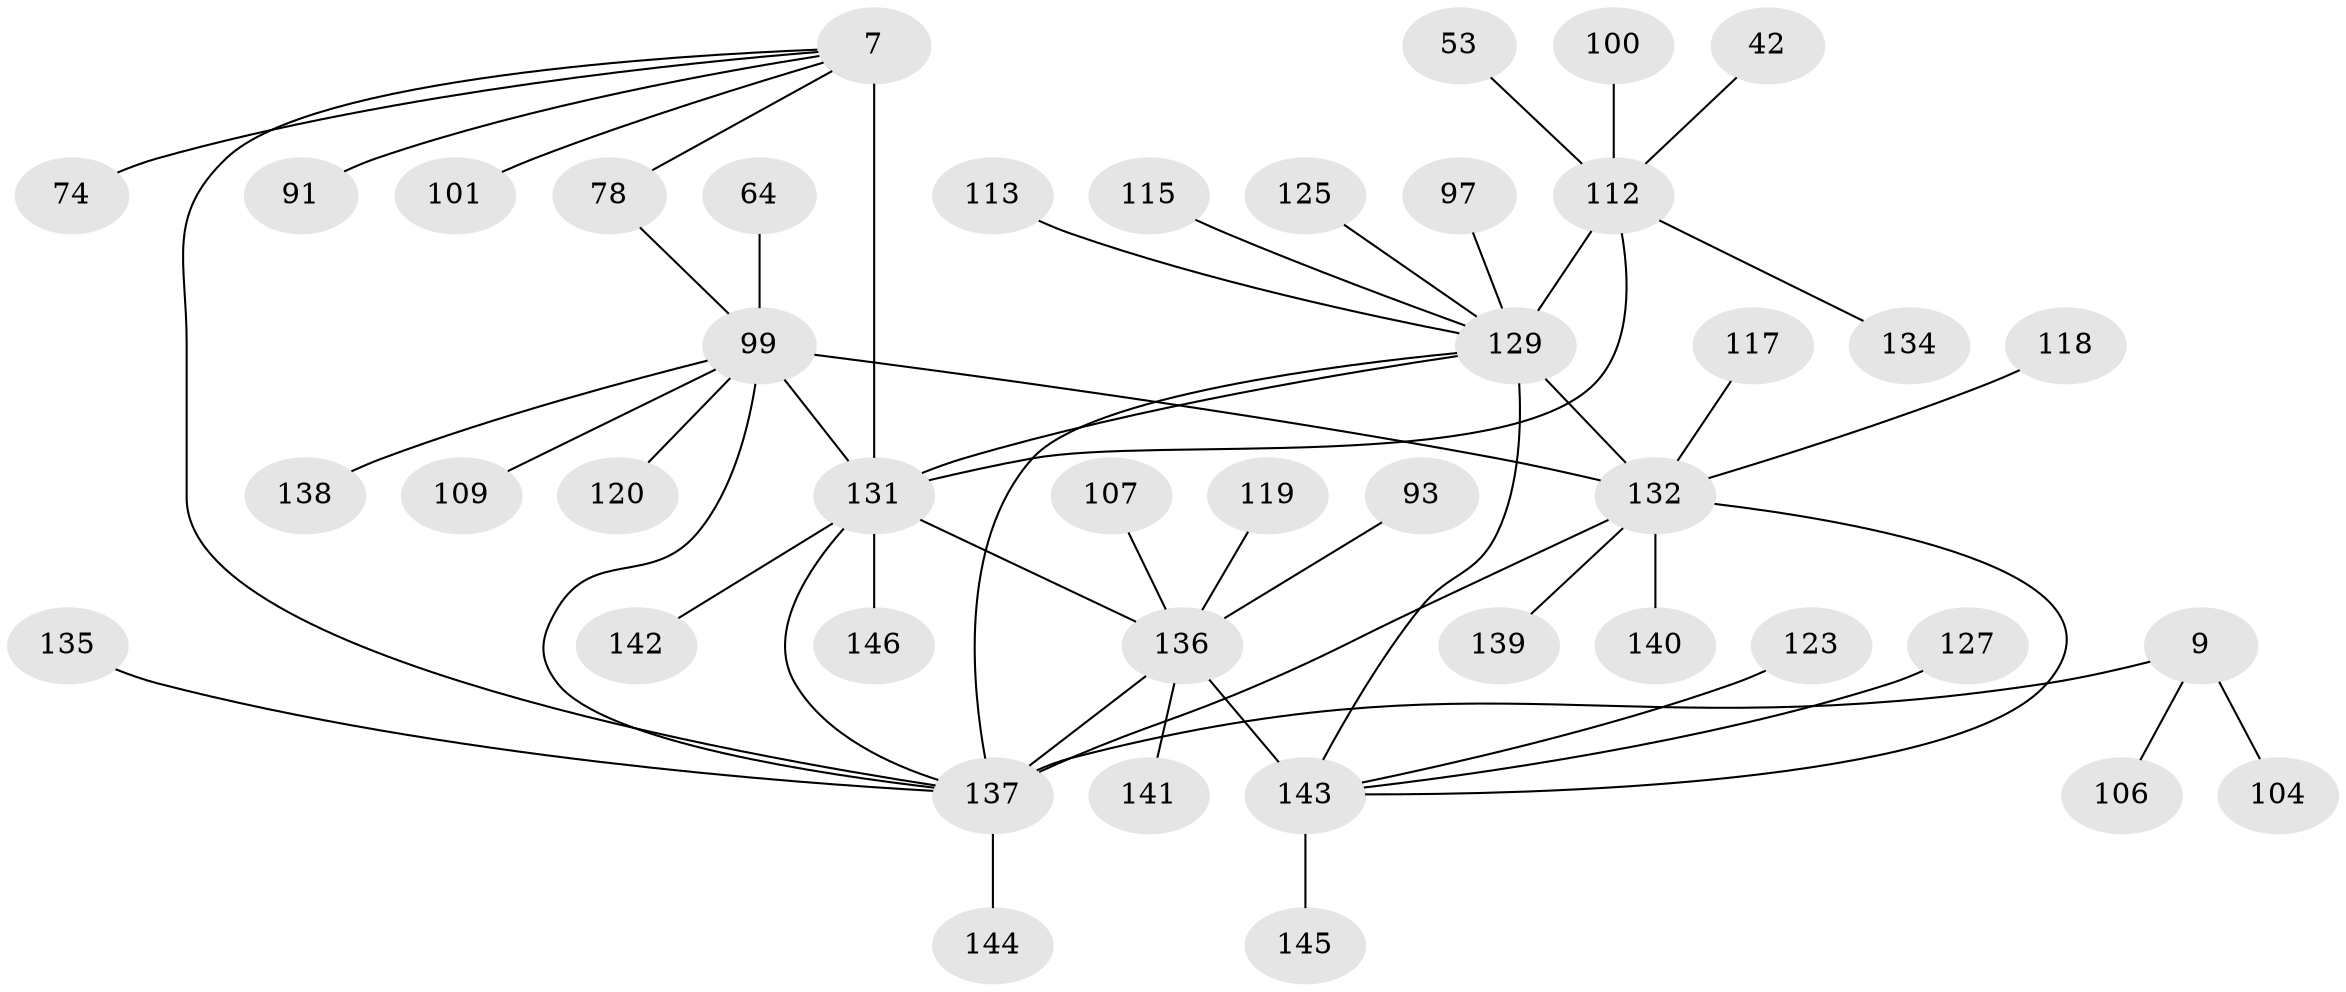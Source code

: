 // original degree distribution, {14: 0.0136986301369863, 7: 0.0547945205479452, 8: 0.0547945205479452, 13: 0.0136986301369863, 12: 0.00684931506849315, 11: 0.0410958904109589, 10: 0.0273972602739726, 16: 0.00684931506849315, 9: 0.02054794520547945, 2: 0.1643835616438356, 1: 0.5684931506849316, 3: 0.0136986301369863, 4: 0.0136986301369863}
// Generated by graph-tools (version 1.1) at 2025/57/03/04/25 21:57:48]
// undirected, 43 vertices, 52 edges
graph export_dot {
graph [start="1"]
  node [color=gray90,style=filled];
  7 [super="+3+5"];
  9 [super="+8"];
  42;
  53;
  64;
  74;
  78;
  91 [super="+63"];
  93;
  97;
  99 [super="+60+84+32+33+37+41+45+54"];
  100 [super="+89"];
  101 [super="+66"];
  104;
  106;
  107;
  109;
  112 [super="+19+20"];
  113;
  115;
  117;
  118;
  119;
  120;
  123;
  125;
  127;
  129 [super="+38+75+40+70+71+80+83+94+95"];
  131 [super="+116"];
  132 [super="+34+35+50+105"];
  134;
  135 [super="+49"];
  136 [super="+65+73"];
  137 [super="+81+133"];
  138;
  139;
  140;
  141;
  142;
  143 [super="+77+82+92"];
  144 [super="+52"];
  145 [super="+47"];
  146 [super="+108"];
  7 -- 91;
  7 -- 101;
  7 -- 74;
  7 -- 78;
  7 -- 131 [weight=12];
  7 -- 137;
  9 -- 106;
  9 -- 104;
  9 -- 137 [weight=10];
  42 -- 112;
  53 -- 112;
  64 -- 99;
  78 -- 99;
  93 -- 136;
  97 -- 129;
  99 -- 120;
  99 -- 138;
  99 -- 109;
  99 -- 132 [weight=13];
  99 -- 131 [weight=2];
  99 -- 137 [weight=2];
  100 -- 112;
  107 -- 136;
  112 -- 129 [weight=12];
  112 -- 134;
  112 -- 131;
  113 -- 129;
  115 -- 129;
  117 -- 132;
  118 -- 132;
  119 -- 136;
  123 -- 143;
  125 -- 129;
  127 -- 143;
  129 -- 132 [weight=2];
  129 -- 143;
  129 -- 131;
  129 -- 137 [weight=5];
  131 -- 142;
  131 -- 146;
  131 -- 136 [weight=2];
  131 -- 137;
  132 -- 140;
  132 -- 139;
  132 -- 143;
  132 -- 137;
  135 -- 137;
  136 -- 141;
  136 -- 143 [weight=12];
  136 -- 137 [weight=2];
  137 -- 144;
  143 -- 145;
}
